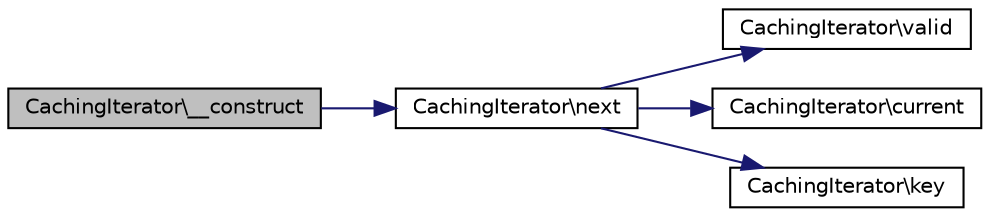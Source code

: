 digraph "CachingIterator\__construct"
{
  edge [fontname="Helvetica",fontsize="10",labelfontname="Helvetica",labelfontsize="10"];
  node [fontname="Helvetica",fontsize="10",shape=record];
  rankdir="LR";
  Node1 [label="CachingIterator\\__construct",height=0.2,width=0.4,color="black", fillcolor="grey75", style="filled" fontcolor="black"];
  Node1 -> Node2 [color="midnightblue",fontsize="10",style="solid",fontname="Helvetica"];
  Node2 [label="CachingIterator\\next",height=0.2,width=0.4,color="black", fillcolor="white", style="filled",URL="$classCachingIterator.html#a9e82589f59a8950b90a9454178321268",tooltip="Forward to the next element. "];
  Node2 -> Node3 [color="midnightblue",fontsize="10",style="solid",fontname="Helvetica"];
  Node3 [label="CachingIterator\\valid",height=0.2,width=0.4,color="black", fillcolor="white", style="filled",URL="$classCachingIterator.html#a46c671459a70dc9328c3db4bc5f2b2a1"];
  Node2 -> Node4 [color="midnightblue",fontsize="10",style="solid",fontname="Helvetica"];
  Node4 [label="CachingIterator\\current",height=0.2,width=0.4,color="black", fillcolor="white", style="filled",URL="$classCachingIterator.html#aade967ac8b9546b7b2338f648b5f85be"];
  Node2 -> Node5 [color="midnightblue",fontsize="10",style="solid",fontname="Helvetica"];
  Node5 [label="CachingIterator\\key",height=0.2,width=0.4,color="black", fillcolor="white", style="filled",URL="$classCachingIterator.html#a37ee9365523c7aaf46a95169da25fe94"];
}
